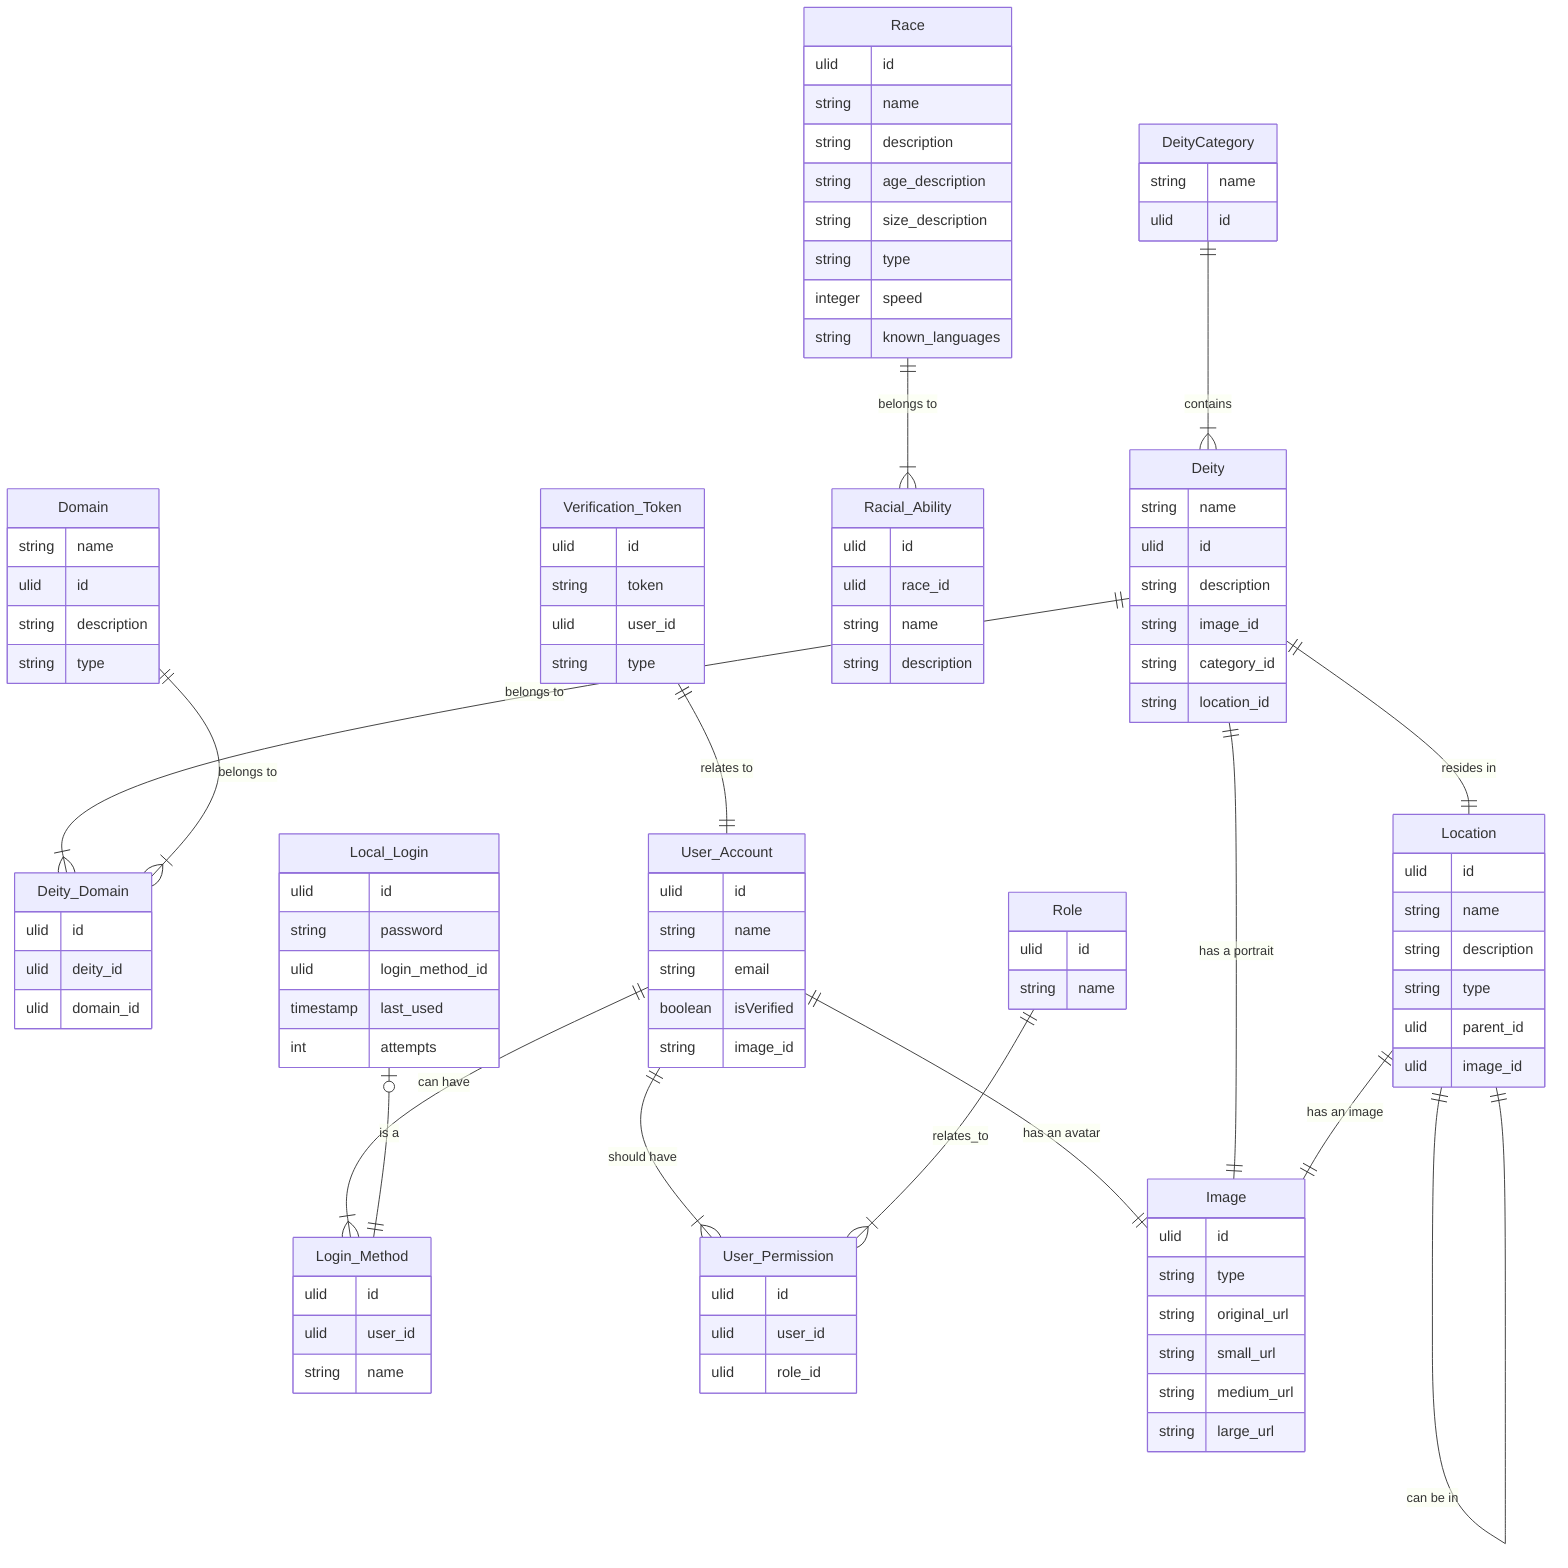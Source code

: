erDiagram
    DeityCategory ||--|{ Deity : "contains"
    Deity ||--|{ Deity_Domain : "belongs to"
    Domain ||--|{ Deity_Domain : "belongs to"
    Deity ||--|| Location : "resides in"
    Race ||--|{ Racial_Ability : "belongs to"
    User_Account ||--|{ Login_Method : "can have"
    Local_Login |o--|| Login_Method : "is a"
    User_Account ||--|{ User_Permission : "should have"
    Verification_Token ||--|| User_Account : "relates to"
    Role ||--|{ User_Permission : "relates_to"
    User_Account ||--|| Image : "has an avatar"
    Deity ||--|| Image : "has a portrait"
    Location ||--|| Location : "can be in"
    Location ||--||Image : "has an image"
    DeityCategory {
        string name
        ulid id
    }
    Deity {
        string name
        ulid id
        string description
        string image_id
        string category_id
        string location_id
    }
    Domain {
        string name
        ulid id
        string description
        string type
    }
    Deity_Domain {
        ulid id
        ulid deity_id
        ulid domain_id
    }
    Location {
        ulid id
        string name
        string description
        string type
        ulid parent_id
        ulid image_id
    }
    Race {
        ulid id
        string name
        string description
        string age_description
        string size_description
        string type
        integer speed
        string known_languages
    }
    Racial_Ability {
        ulid id
        ulid race_id
        string name
        string description
    }
    User_Account {
        ulid id
        string name
        string email
        boolean isVerified
        string image_id
    }
    User_Permission {
        ulid id
        ulid user_id
        ulid role_id
    }
    Login_Method {
        ulid id
        ulid user_id
        string name
    }
    Local_Login {
        ulid id
        string password
        ulid login_method_id
        timestamp last_used
        int attempts
    }
    Role {
        ulid id
        string name
    }
    Verification_Token {
        ulid id
        string token
        ulid user_id
        string type
    }
    Image {
        ulid id
        string type
        string original_url
        string small_url
        string medium_url
        string large_url
    }